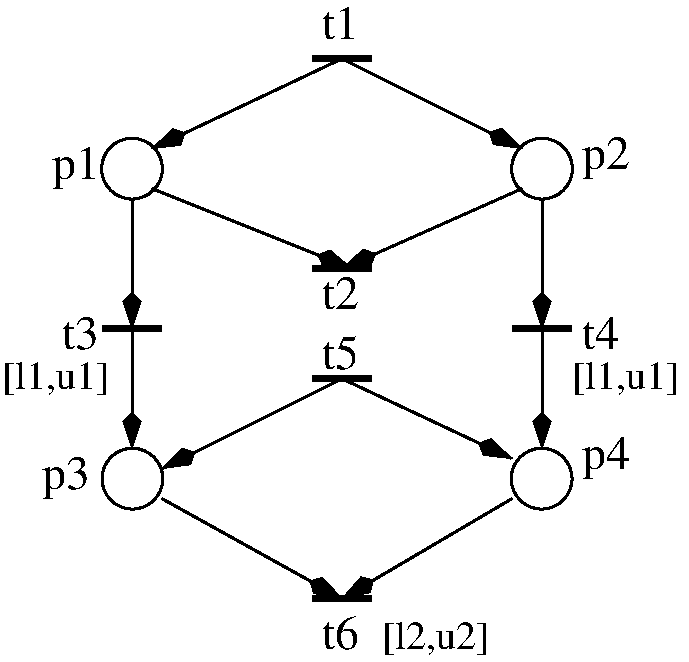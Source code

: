 #FIG 3.2  Produced by xfig version 3.2.5
Landscape
Center
Inches
Letter  
100.00
Single
-2
1200 2
1 4 0 2 0 7 50 0 -1 0.000 1 0.0000 3600 3225 228 228 3372 3225 3828 3225
1 4 0 2 0 7 50 0 -1 0.000 1 0.0000 6675 3225 228 228 6447 3225 6903 3225
1 4 0 2 0 7 50 0 -1 0.000 1 0.0000 3603 5550 228 228 3375 5550 3831 5550
1 4 0 2 0 7 50 0 -1 0.000 1 0.0000 6672 5550 228 228 6444 5550 6900 5550
2 1 0 2 0 7 50 0 -1 0.000 0 0 -1 1 0 2
	3 1 2.00 120.00 240.00
	 5175 2400 3750 3075
2 1 0 2 0 7 50 0 -1 0.000 0 0 -1 1 0 2
	3 1 2.00 120.00 240.00
	 5175 2400 6525 3075
2 1 0 2 0 7 50 0 -1 0.000 0 0 -1 1 0 2
	3 1 2.00 120.00 240.00
	 3600 3450 3600 4425
2 1 0 2 0 7 50 0 -1 0.000 0 0 -1 1 0 2
	3 1 2.00 120.00 240.00
	 6675 3450 6675 4425
2 1 0 2 0 7 50 0 -1 0.000 0 0 -1 1 0 2
	3 1 2.00 120.00 240.00
	 3600 4425 3600 5325
2 1 0 2 0 7 50 0 -1 0.000 0 0 -1 1 0 2
	3 1 2.00 120.00 240.00
	 6675 4425 6675 5325
2 1 0 2 0 7 50 0 -1 0.000 0 0 -1 1 0 2
	3 1 2.00 120.00 240.00
	 3825 5700 5175 6450
2 1 0 2 0 7 50 0 -1 0.000 0 0 -1 1 0 2
	3 1 2.00 120.00 240.00
	 6450 5700 5175 6450
2 1 0 2 0 7 50 0 -1 0.000 0 0 -1 1 0 2
	3 1 2.00 120.00 240.00
	 3750 3375 5250 3975
2 1 0 2 0 7 50 0 -1 0.000 0 0 -1 1 0 2
	3 1 2.00 120.00 240.00
	 6525 3375 5175 3975
2 1 0 2 0 7 0 0 -1 0.000 0 0 -1 1 0 2
	3 1 2.00 120.00 240.00
	 5175 4800 3825 5475
2 1 0 2 0 7 0 0 -1 0.000 0 0 -1 1 0 2
	3 1 2.00 120.00 240.00
	 5175 4800 6450 5400
2 1 0 4 0 7 50 0 -1 0.000 0 0 -1 0 0 2
	 3375 4425 3825 4425
2 1 0 4 0 7 50 0 -1 0.000 0 0 -1 0 0 2
	 6450 4425 6900 4425
2 1 0 4 0 7 50 0 -1 0.000 0 0 -1 0 0 2
	 4950 4800 5400 4800
2 1 0 4 0 7 50 0 -1 0.000 0 0 -1 0 0 2
	 4950 2400 5400 2400
2 1 0 4 0 7 50 0 -1 0.000 0 0 -1 0 0 2
	 4950 6450 5400 6450
2 1 0 4 0 7 50 0 -1 0.000 0 0 -1 0 0 2
	 4950 3975 5400 3975
4 0 0 50 0 0 24 0.0000 4 270 315 5025 2250 t1\001
4 0 0 50 0 0 24 0.0000 4 270 315 3075 4575 t3\001
4 0 0 50 0 0 24 0.0000 4 270 315 6975 4575 t4\001
4 0 0 50 0 0 24 0.0000 4 360 390 3000 3300 p1\001
4 0 0 50 0 0 24 0.0000 4 360 390 6975 3225 p2\001
4 0 0 50 0 0 24 0.0000 4 360 390 2925 5625 p3\001
4 0 0 50 0 0 24 0.0000 4 360 390 6975 5475 p4\001
4 0 0 50 0 0 24 0.0000 4 270 315 5025 4725 t5\001
4 0 0 50 0 0 24 0.0000 4 270 315 5025 4275 t2\001
4 0 0 50 0 0 24 0.0000 4 270 315 5025 6825 t6\001
4 0 0 50 0 0 20 0.0000 4 285 840 2625 4875 [l1,u1]\001
4 0 0 50 0 0 20 0.0000 4 285 840 6900 4875 [l1,u1]\001
4 0 0 50 0 0 20 0.0000 4 285 840 5475 6825 [l2,u2]\001
